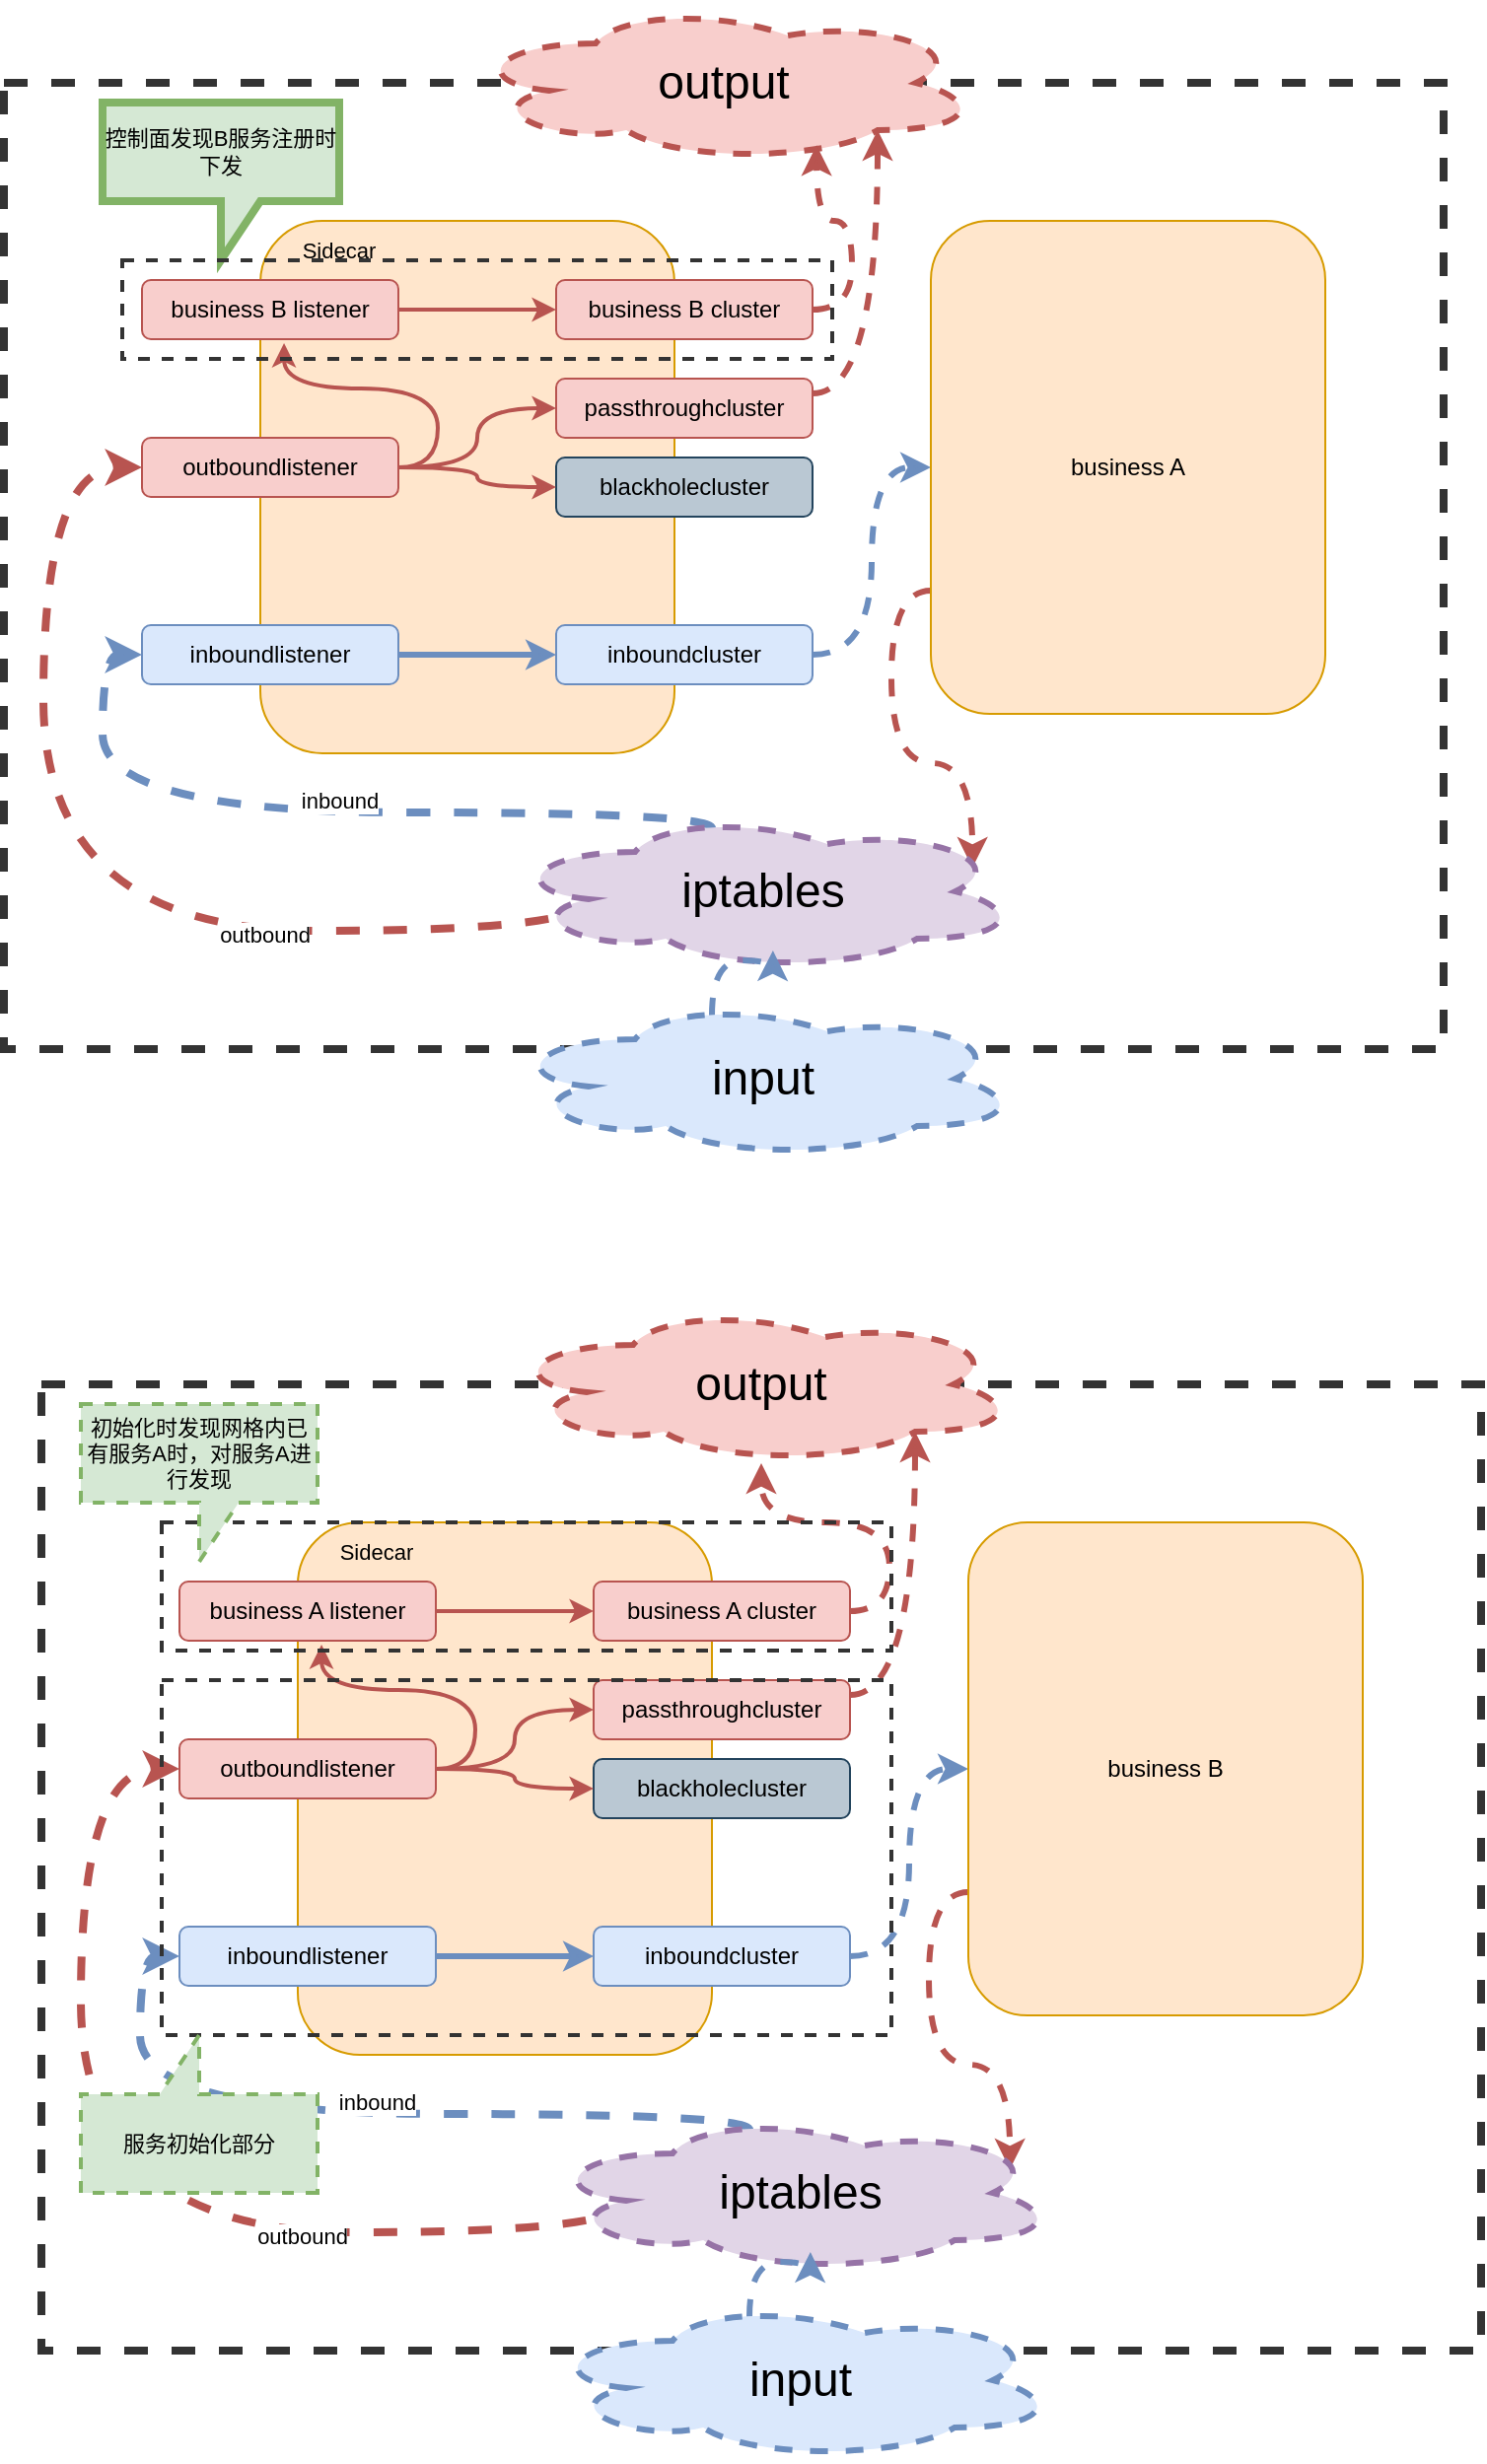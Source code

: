 <mxfile version="15.5.5" type="github">
  <diagram id="2kHhhC5C8ryi1PW7w4x3" name="第 1 页">
    <mxGraphModel dx="1351" dy="2045" grid="1" gridSize="10" guides="1" tooltips="1" connect="1" arrows="1" fold="1" page="1" pageScale="1" pageWidth="827" pageHeight="1169" math="0" shadow="0">
      <root>
        <mxCell id="0" />
        <mxCell id="1" parent="0" />
        <mxCell id="oY1Nen4sBYmkMd0QGpDK-23" value="" style="rounded=0;whiteSpace=wrap;html=1;dashed=1;strokeWidth=4;strokeColor=#333333;" parent="1" vertex="1">
          <mxGeometry x="30" y="40" width="730" height="490" as="geometry" />
        </mxCell>
        <mxCell id="oY1Nen4sBYmkMd0QGpDK-11" value="" style="rounded=1;whiteSpace=wrap;html=1;fillColor=#ffe6cc;strokeColor=#d79b00;" parent="1" vertex="1">
          <mxGeometry x="160" y="110" width="210" height="270" as="geometry" />
        </mxCell>
        <mxCell id="oY1Nen4sBYmkMd0QGpDK-12" value="blackholecluster" style="rounded=1;whiteSpace=wrap;html=1;fillColor=#bac8d3;strokeColor=#23445d;" parent="1" vertex="1">
          <mxGeometry x="310" y="230" width="130" height="30" as="geometry" />
        </mxCell>
        <mxCell id="oY1Nen4sBYmkMd0QGpDK-57" style="edgeStyle=orthogonalEdgeStyle;curved=1;orthogonalLoop=1;jettySize=auto;html=1;exitX=1;exitY=0.25;exitDx=0;exitDy=0;entryX=0.8;entryY=0.8;entryDx=0;entryDy=0;entryPerimeter=0;dashed=1;fontSize=11;strokeWidth=3;fillColor=#f8cecc;strokeColor=#b85450;" parent="1" source="oY1Nen4sBYmkMd0QGpDK-13" target="oY1Nen4sBYmkMd0QGpDK-55" edge="1">
          <mxGeometry relative="1" as="geometry" />
        </mxCell>
        <mxCell id="oY1Nen4sBYmkMd0QGpDK-13" value="passthroughcluster" style="rounded=1;whiteSpace=wrap;html=1;fillColor=#f8cecc;strokeColor=#b85450;" parent="1" vertex="1">
          <mxGeometry x="310" y="190" width="130" height="30" as="geometry" />
        </mxCell>
        <mxCell id="oY1Nen4sBYmkMd0QGpDK-14" style="edgeStyle=orthogonalEdgeStyle;orthogonalLoop=1;jettySize=auto;html=1;entryX=0;entryY=0.5;entryDx=0;entryDy=0;curved=1;fillColor=#dae8fc;strokeColor=#6c8ebf;strokeWidth=3;" parent="1" source="oY1Nen4sBYmkMd0QGpDK-15" target="oY1Nen4sBYmkMd0QGpDK-18" edge="1">
          <mxGeometry relative="1" as="geometry" />
        </mxCell>
        <mxCell id="oY1Nen4sBYmkMd0QGpDK-15" value="inboundlistener" style="rounded=1;whiteSpace=wrap;html=1;fillColor=#dae8fc;strokeColor=#6c8ebf;" parent="1" vertex="1">
          <mxGeometry x="100" y="315" width="130" height="30" as="geometry" />
        </mxCell>
        <mxCell id="oY1Nen4sBYmkMd0QGpDK-39" style="edgeStyle=orthogonalEdgeStyle;curved=1;orthogonalLoop=1;jettySize=auto;html=1;entryX=0;entryY=0.5;entryDx=0;entryDy=0;fillColor=#f8cecc;strokeColor=#b85450;strokeWidth=2;" parent="1" source="oY1Nen4sBYmkMd0QGpDK-16" target="oY1Nen4sBYmkMd0QGpDK-13" edge="1">
          <mxGeometry relative="1" as="geometry" />
        </mxCell>
        <mxCell id="oY1Nen4sBYmkMd0QGpDK-40" style="edgeStyle=orthogonalEdgeStyle;curved=1;orthogonalLoop=1;jettySize=auto;html=1;entryX=0;entryY=0.5;entryDx=0;entryDy=0;fillColor=#f8cecc;strokeColor=#b85450;strokeWidth=2;" parent="1" source="oY1Nen4sBYmkMd0QGpDK-16" target="oY1Nen4sBYmkMd0QGpDK-12" edge="1">
          <mxGeometry relative="1" as="geometry" />
        </mxCell>
        <mxCell id="42gZQ6lVNrVdXelR5NFE-3" style="edgeStyle=orthogonalEdgeStyle;curved=1;orthogonalLoop=1;jettySize=auto;html=1;exitX=1;exitY=0.5;exitDx=0;exitDy=0;entryX=0.554;entryY=1.067;entryDx=0;entryDy=0;entryPerimeter=0;fontSize=11;strokeWidth=2;fillColor=#f8cecc;strokeColor=#b85450;" edge="1" parent="1" source="oY1Nen4sBYmkMd0QGpDK-16" target="42gZQ6lVNrVdXelR5NFE-2">
          <mxGeometry relative="1" as="geometry" />
        </mxCell>
        <mxCell id="oY1Nen4sBYmkMd0QGpDK-16" value="outboundlistener" style="rounded=1;whiteSpace=wrap;html=1;fillColor=#f8cecc;strokeColor=#b85450;" parent="1" vertex="1">
          <mxGeometry x="100" y="220" width="130" height="30" as="geometry" />
        </mxCell>
        <mxCell id="oY1Nen4sBYmkMd0QGpDK-17" style="edgeStyle=orthogonalEdgeStyle;curved=1;orthogonalLoop=1;jettySize=auto;html=1;entryX=0;entryY=0.5;entryDx=0;entryDy=0;fillColor=#dae8fc;strokeColor=#6c8ebf;strokeWidth=3;dashed=1;" parent="1" source="oY1Nen4sBYmkMd0QGpDK-18" target="oY1Nen4sBYmkMd0QGpDK-19" edge="1">
          <mxGeometry relative="1" as="geometry" />
        </mxCell>
        <mxCell id="oY1Nen4sBYmkMd0QGpDK-18" value="inboundcluster" style="rounded=1;whiteSpace=wrap;html=1;fillColor=#dae8fc;strokeColor=#6c8ebf;" parent="1" vertex="1">
          <mxGeometry x="310" y="315" width="130" height="30" as="geometry" />
        </mxCell>
        <mxCell id="oY1Nen4sBYmkMd0QGpDK-53" style="edgeStyle=orthogonalEdgeStyle;curved=1;orthogonalLoop=1;jettySize=auto;html=1;exitX=0;exitY=0.75;exitDx=0;exitDy=0;entryX=0.908;entryY=0.35;entryDx=0;entryDy=0;entryPerimeter=0;dashed=1;fontSize=11;strokeWidth=3;fillColor=#f8cecc;strokeColor=#b85450;" parent="1" source="oY1Nen4sBYmkMd0QGpDK-19" target="oY1Nen4sBYmkMd0QGpDK-42" edge="1">
          <mxGeometry relative="1" as="geometry" />
        </mxCell>
        <mxCell id="oY1Nen4sBYmkMd0QGpDK-19" value="business A" style="rounded=1;whiteSpace=wrap;html=1;fillColor=#ffe6cc;strokeColor=#d79b00;" parent="1" vertex="1">
          <mxGeometry x="500" y="110" width="200" height="250" as="geometry" />
        </mxCell>
        <mxCell id="oY1Nen4sBYmkMd0QGpDK-45" style="edgeStyle=orthogonalEdgeStyle;curved=1;orthogonalLoop=1;jettySize=auto;html=1;exitX=0.4;exitY=0.1;exitDx=0;exitDy=0;exitPerimeter=0;entryX=0;entryY=0.5;entryDx=0;entryDy=0;fontSize=11;fillColor=#dae8fc;strokeColor=#6c8ebf;dashed=1;strokeWidth=4;" parent="1" source="oY1Nen4sBYmkMd0QGpDK-42" target="oY1Nen4sBYmkMd0QGpDK-15" edge="1">
          <mxGeometry relative="1" as="geometry">
            <Array as="points">
              <mxPoint x="389" y="410" />
              <mxPoint x="80" y="410" />
              <mxPoint x="80" y="330" />
            </Array>
          </mxGeometry>
        </mxCell>
        <mxCell id="oY1Nen4sBYmkMd0QGpDK-46" value="inbound" style="edgeLabel;html=1;align=center;verticalAlign=middle;resizable=0;points=[];fontSize=11;" parent="oY1Nen4sBYmkMd0QGpDK-45" vertex="1" connectable="0">
          <mxGeometry x="-0.055" y="-6" relative="1" as="geometry">
            <mxPoint as="offset" />
          </mxGeometry>
        </mxCell>
        <mxCell id="oY1Nen4sBYmkMd0QGpDK-47" style="edgeStyle=orthogonalEdgeStyle;curved=1;orthogonalLoop=1;jettySize=auto;html=1;exitX=0.16;exitY=0.55;exitDx=0;exitDy=0;exitPerimeter=0;entryX=0;entryY=0.5;entryDx=0;entryDy=0;fontSize=11;fillColor=#f8cecc;strokeColor=#b85450;dashed=1;strokeWidth=4;" parent="1" source="oY1Nen4sBYmkMd0QGpDK-42" target="oY1Nen4sBYmkMd0QGpDK-16" edge="1">
          <mxGeometry relative="1" as="geometry">
            <Array as="points">
              <mxPoint x="327" y="470" />
              <mxPoint x="50" y="470" />
              <mxPoint x="50" y="235" />
            </Array>
          </mxGeometry>
        </mxCell>
        <mxCell id="oY1Nen4sBYmkMd0QGpDK-48" value="outbound" style="edgeLabel;html=1;align=center;verticalAlign=middle;resizable=0;points=[];fontSize=11;" parent="oY1Nen4sBYmkMd0QGpDK-47" vertex="1" connectable="0">
          <mxGeometry x="-0.375" y="2" relative="1" as="geometry">
            <mxPoint as="offset" />
          </mxGeometry>
        </mxCell>
        <mxCell id="oY1Nen4sBYmkMd0QGpDK-42" value="&lt;font style=&quot;font-size: 24px&quot;&gt;iptables&lt;/font&gt;" style="ellipse;shape=cloud;whiteSpace=wrap;html=1;dashed=1;strokeWidth=3;fillColor=#e1d5e7;strokeColor=#9673a6;" parent="1" vertex="1">
          <mxGeometry x="285" y="410" width="260" height="80" as="geometry" />
        </mxCell>
        <mxCell id="oY1Nen4sBYmkMd0QGpDK-49" value="Sidecar" style="text;html=1;strokeColor=none;fillColor=none;align=center;verticalAlign=middle;whiteSpace=wrap;rounded=0;dashed=1;fontSize=11;" parent="1" vertex="1">
          <mxGeometry x="170" y="110" width="60" height="30" as="geometry" />
        </mxCell>
        <mxCell id="oY1Nen4sBYmkMd0QGpDK-55" value="&lt;font style=&quot;font-size: 24px&quot;&gt;output&lt;/font&gt;" style="ellipse;shape=cloud;whiteSpace=wrap;html=1;dashed=1;strokeWidth=3;fillColor=#f8cecc;strokeColor=#b85450;" parent="1" vertex="1">
          <mxGeometry x="265" width="260" height="80" as="geometry" />
        </mxCell>
        <mxCell id="oY1Nen4sBYmkMd0QGpDK-59" style="edgeStyle=orthogonalEdgeStyle;curved=1;orthogonalLoop=1;jettySize=auto;html=1;exitX=0.4;exitY=0.1;exitDx=0;exitDy=0;exitPerimeter=0;entryX=0.519;entryY=0.875;entryDx=0;entryDy=0;entryPerimeter=0;dashed=1;fontSize=11;strokeWidth=3;fillColor=#dae8fc;strokeColor=#6c8ebf;" parent="1" source="oY1Nen4sBYmkMd0QGpDK-58" target="oY1Nen4sBYmkMd0QGpDK-42" edge="1">
          <mxGeometry relative="1" as="geometry" />
        </mxCell>
        <mxCell id="oY1Nen4sBYmkMd0QGpDK-58" value="&lt;span style=&quot;font-size: 24px&quot;&gt;input&lt;/span&gt;" style="ellipse;shape=cloud;whiteSpace=wrap;html=1;dashed=1;strokeWidth=3;fillColor=#dae8fc;strokeColor=#6c8ebf;" parent="1" vertex="1">
          <mxGeometry x="285" y="505" width="260" height="80" as="geometry" />
        </mxCell>
        <mxCell id="42gZQ6lVNrVdXelR5NFE-60" style="edgeStyle=orthogonalEdgeStyle;curved=1;orthogonalLoop=1;jettySize=auto;html=1;exitX=1;exitY=0.5;exitDx=0;exitDy=0;entryX=0.681;entryY=0.896;entryDx=0;entryDy=0;entryPerimeter=0;fontSize=11;strokeWidth=3;dashed=1;fillColor=#f8cecc;strokeColor=#b85450;" edge="1" parent="1" source="42gZQ6lVNrVdXelR5NFE-1" target="oY1Nen4sBYmkMd0QGpDK-55">
          <mxGeometry relative="1" as="geometry" />
        </mxCell>
        <mxCell id="42gZQ6lVNrVdXelR5NFE-1" value="business B cluster" style="rounded=1;whiteSpace=wrap;html=1;fillColor=#f8cecc;strokeColor=#b85450;" vertex="1" parent="1">
          <mxGeometry x="310" y="140" width="130" height="30" as="geometry" />
        </mxCell>
        <mxCell id="42gZQ6lVNrVdXelR5NFE-4" style="edgeStyle=orthogonalEdgeStyle;curved=1;orthogonalLoop=1;jettySize=auto;html=1;exitX=1;exitY=0.5;exitDx=0;exitDy=0;entryX=0;entryY=0.5;entryDx=0;entryDy=0;fontSize=11;strokeWidth=2;fillColor=#f8cecc;strokeColor=#b85450;" edge="1" parent="1" source="42gZQ6lVNrVdXelR5NFE-2" target="42gZQ6lVNrVdXelR5NFE-1">
          <mxGeometry relative="1" as="geometry" />
        </mxCell>
        <mxCell id="42gZQ6lVNrVdXelR5NFE-2" value="business B listener" style="rounded=1;whiteSpace=wrap;html=1;fillColor=#f8cecc;strokeColor=#b85450;" vertex="1" parent="1">
          <mxGeometry x="100" y="140" width="130" height="30" as="geometry" />
        </mxCell>
        <mxCell id="42gZQ6lVNrVdXelR5NFE-31" value="" style="rounded=0;whiteSpace=wrap;html=1;dashed=1;strokeWidth=4;strokeColor=#333333;" vertex="1" parent="1">
          <mxGeometry x="49" y="700" width="730" height="490" as="geometry" />
        </mxCell>
        <mxCell id="42gZQ6lVNrVdXelR5NFE-32" value="" style="rounded=1;whiteSpace=wrap;html=1;fillColor=#ffe6cc;strokeColor=#d79b00;" vertex="1" parent="1">
          <mxGeometry x="179" y="770" width="210" height="270" as="geometry" />
        </mxCell>
        <mxCell id="42gZQ6lVNrVdXelR5NFE-33" value="blackholecluster" style="rounded=1;whiteSpace=wrap;html=1;fillColor=#bac8d3;strokeColor=#23445d;" vertex="1" parent="1">
          <mxGeometry x="329" y="890" width="130" height="30" as="geometry" />
        </mxCell>
        <mxCell id="42gZQ6lVNrVdXelR5NFE-34" style="edgeStyle=orthogonalEdgeStyle;curved=1;orthogonalLoop=1;jettySize=auto;html=1;exitX=1;exitY=0.25;exitDx=0;exitDy=0;entryX=0.8;entryY=0.8;entryDx=0;entryDy=0;entryPerimeter=0;dashed=1;fontSize=11;strokeWidth=3;fillColor=#f8cecc;strokeColor=#b85450;" edge="1" parent="1" source="42gZQ6lVNrVdXelR5NFE-35" target="42gZQ6lVNrVdXelR5NFE-52">
          <mxGeometry relative="1" as="geometry" />
        </mxCell>
        <mxCell id="42gZQ6lVNrVdXelR5NFE-35" value="passthroughcluster" style="rounded=1;whiteSpace=wrap;html=1;fillColor=#f8cecc;strokeColor=#b85450;" vertex="1" parent="1">
          <mxGeometry x="329" y="850" width="130" height="30" as="geometry" />
        </mxCell>
        <mxCell id="42gZQ6lVNrVdXelR5NFE-36" style="edgeStyle=orthogonalEdgeStyle;orthogonalLoop=1;jettySize=auto;html=1;entryX=0;entryY=0.5;entryDx=0;entryDy=0;curved=1;fillColor=#dae8fc;strokeColor=#6c8ebf;strokeWidth=3;" edge="1" parent="1" source="42gZQ6lVNrVdXelR5NFE-37" target="42gZQ6lVNrVdXelR5NFE-43">
          <mxGeometry relative="1" as="geometry" />
        </mxCell>
        <mxCell id="42gZQ6lVNrVdXelR5NFE-37" value="inboundlistener" style="rounded=1;whiteSpace=wrap;html=1;fillColor=#dae8fc;strokeColor=#6c8ebf;" vertex="1" parent="1">
          <mxGeometry x="119" y="975" width="130" height="30" as="geometry" />
        </mxCell>
        <mxCell id="42gZQ6lVNrVdXelR5NFE-38" style="edgeStyle=orthogonalEdgeStyle;curved=1;orthogonalLoop=1;jettySize=auto;html=1;entryX=0;entryY=0.5;entryDx=0;entryDy=0;fillColor=#f8cecc;strokeColor=#b85450;strokeWidth=2;" edge="1" parent="1" source="42gZQ6lVNrVdXelR5NFE-41" target="42gZQ6lVNrVdXelR5NFE-35">
          <mxGeometry relative="1" as="geometry" />
        </mxCell>
        <mxCell id="42gZQ6lVNrVdXelR5NFE-39" style="edgeStyle=orthogonalEdgeStyle;curved=1;orthogonalLoop=1;jettySize=auto;html=1;entryX=0;entryY=0.5;entryDx=0;entryDy=0;fillColor=#f8cecc;strokeColor=#b85450;strokeWidth=2;" edge="1" parent="1" source="42gZQ6lVNrVdXelR5NFE-41" target="42gZQ6lVNrVdXelR5NFE-33">
          <mxGeometry relative="1" as="geometry" />
        </mxCell>
        <mxCell id="42gZQ6lVNrVdXelR5NFE-40" style="edgeStyle=orthogonalEdgeStyle;curved=1;orthogonalLoop=1;jettySize=auto;html=1;exitX=1;exitY=0.5;exitDx=0;exitDy=0;entryX=0.554;entryY=1.067;entryDx=0;entryDy=0;entryPerimeter=0;fontSize=11;strokeWidth=2;fillColor=#f8cecc;strokeColor=#b85450;" edge="1" parent="1" source="42gZQ6lVNrVdXelR5NFE-41" target="42gZQ6lVNrVdXelR5NFE-57">
          <mxGeometry relative="1" as="geometry" />
        </mxCell>
        <mxCell id="42gZQ6lVNrVdXelR5NFE-41" value="outboundlistener" style="rounded=1;whiteSpace=wrap;html=1;fillColor=#f8cecc;strokeColor=#b85450;" vertex="1" parent="1">
          <mxGeometry x="119" y="880" width="130" height="30" as="geometry" />
        </mxCell>
        <mxCell id="42gZQ6lVNrVdXelR5NFE-42" style="edgeStyle=orthogonalEdgeStyle;curved=1;orthogonalLoop=1;jettySize=auto;html=1;entryX=0;entryY=0.5;entryDx=0;entryDy=0;fillColor=#dae8fc;strokeColor=#6c8ebf;strokeWidth=3;dashed=1;" edge="1" parent="1" source="42gZQ6lVNrVdXelR5NFE-43" target="42gZQ6lVNrVdXelR5NFE-45">
          <mxGeometry relative="1" as="geometry" />
        </mxCell>
        <mxCell id="42gZQ6lVNrVdXelR5NFE-43" value="inboundcluster" style="rounded=1;whiteSpace=wrap;html=1;fillColor=#dae8fc;strokeColor=#6c8ebf;" vertex="1" parent="1">
          <mxGeometry x="329" y="975" width="130" height="30" as="geometry" />
        </mxCell>
        <mxCell id="42gZQ6lVNrVdXelR5NFE-44" style="edgeStyle=orthogonalEdgeStyle;curved=1;orthogonalLoop=1;jettySize=auto;html=1;exitX=0;exitY=0.75;exitDx=0;exitDy=0;entryX=0.908;entryY=0.35;entryDx=0;entryDy=0;entryPerimeter=0;dashed=1;fontSize=11;strokeWidth=3;fillColor=#f8cecc;strokeColor=#b85450;" edge="1" parent="1" source="42gZQ6lVNrVdXelR5NFE-45" target="42gZQ6lVNrVdXelR5NFE-50">
          <mxGeometry relative="1" as="geometry" />
        </mxCell>
        <mxCell id="42gZQ6lVNrVdXelR5NFE-45" value="business B" style="rounded=1;whiteSpace=wrap;html=1;fillColor=#ffe6cc;strokeColor=#d79b00;" vertex="1" parent="1">
          <mxGeometry x="519" y="770" width="200" height="250" as="geometry" />
        </mxCell>
        <mxCell id="42gZQ6lVNrVdXelR5NFE-46" style="edgeStyle=orthogonalEdgeStyle;curved=1;orthogonalLoop=1;jettySize=auto;html=1;exitX=0.4;exitY=0.1;exitDx=0;exitDy=0;exitPerimeter=0;entryX=0;entryY=0.5;entryDx=0;entryDy=0;fontSize=11;fillColor=#dae8fc;strokeColor=#6c8ebf;dashed=1;strokeWidth=4;" edge="1" parent="1" source="42gZQ6lVNrVdXelR5NFE-50" target="42gZQ6lVNrVdXelR5NFE-37">
          <mxGeometry relative="1" as="geometry">
            <Array as="points">
              <mxPoint x="408" y="1070" />
              <mxPoint x="99" y="1070" />
              <mxPoint x="99" y="990" />
            </Array>
          </mxGeometry>
        </mxCell>
        <mxCell id="42gZQ6lVNrVdXelR5NFE-47" value="inbound" style="edgeLabel;html=1;align=center;verticalAlign=middle;resizable=0;points=[];fontSize=11;" vertex="1" connectable="0" parent="42gZQ6lVNrVdXelR5NFE-46">
          <mxGeometry x="-0.055" y="-6" relative="1" as="geometry">
            <mxPoint as="offset" />
          </mxGeometry>
        </mxCell>
        <mxCell id="42gZQ6lVNrVdXelR5NFE-48" style="edgeStyle=orthogonalEdgeStyle;curved=1;orthogonalLoop=1;jettySize=auto;html=1;exitX=0.16;exitY=0.55;exitDx=0;exitDy=0;exitPerimeter=0;entryX=0;entryY=0.5;entryDx=0;entryDy=0;fontSize=11;fillColor=#f8cecc;strokeColor=#b85450;dashed=1;strokeWidth=4;" edge="1" parent="1" source="42gZQ6lVNrVdXelR5NFE-50" target="42gZQ6lVNrVdXelR5NFE-41">
          <mxGeometry relative="1" as="geometry">
            <Array as="points">
              <mxPoint x="346" y="1130" />
              <mxPoint x="69" y="1130" />
              <mxPoint x="69" y="895" />
            </Array>
          </mxGeometry>
        </mxCell>
        <mxCell id="42gZQ6lVNrVdXelR5NFE-49" value="outbound" style="edgeLabel;html=1;align=center;verticalAlign=middle;resizable=0;points=[];fontSize=11;" vertex="1" connectable="0" parent="42gZQ6lVNrVdXelR5NFE-48">
          <mxGeometry x="-0.375" y="2" relative="1" as="geometry">
            <mxPoint as="offset" />
          </mxGeometry>
        </mxCell>
        <mxCell id="42gZQ6lVNrVdXelR5NFE-50" value="&lt;font style=&quot;font-size: 24px&quot;&gt;iptables&lt;/font&gt;" style="ellipse;shape=cloud;whiteSpace=wrap;html=1;dashed=1;strokeWidth=3;fillColor=#e1d5e7;strokeColor=#9673a6;" vertex="1" parent="1">
          <mxGeometry x="304" y="1070" width="260" height="80" as="geometry" />
        </mxCell>
        <mxCell id="42gZQ6lVNrVdXelR5NFE-51" value="Sidecar" style="text;html=1;strokeColor=none;fillColor=none;align=center;verticalAlign=middle;whiteSpace=wrap;rounded=0;dashed=1;fontSize=11;" vertex="1" parent="1">
          <mxGeometry x="189" y="770" width="60" height="30" as="geometry" />
        </mxCell>
        <mxCell id="42gZQ6lVNrVdXelR5NFE-52" value="&lt;font style=&quot;font-size: 24px&quot;&gt;output&lt;/font&gt;" style="ellipse;shape=cloud;whiteSpace=wrap;html=1;dashed=1;strokeWidth=3;fillColor=#f8cecc;strokeColor=#b85450;" vertex="1" parent="1">
          <mxGeometry x="284" y="660" width="260" height="80" as="geometry" />
        </mxCell>
        <mxCell id="42gZQ6lVNrVdXelR5NFE-53" style="edgeStyle=orthogonalEdgeStyle;curved=1;orthogonalLoop=1;jettySize=auto;html=1;exitX=0.4;exitY=0.1;exitDx=0;exitDy=0;exitPerimeter=0;entryX=0.519;entryY=0.875;entryDx=0;entryDy=0;entryPerimeter=0;dashed=1;fontSize=11;strokeWidth=3;fillColor=#dae8fc;strokeColor=#6c8ebf;" edge="1" parent="1" source="42gZQ6lVNrVdXelR5NFE-54" target="42gZQ6lVNrVdXelR5NFE-50">
          <mxGeometry relative="1" as="geometry" />
        </mxCell>
        <mxCell id="42gZQ6lVNrVdXelR5NFE-54" value="&lt;span style=&quot;font-size: 24px&quot;&gt;input&lt;/span&gt;" style="ellipse;shape=cloud;whiteSpace=wrap;html=1;dashed=1;strokeWidth=3;fillColor=#dae8fc;strokeColor=#6c8ebf;" vertex="1" parent="1">
          <mxGeometry x="304" y="1165" width="260" height="80" as="geometry" />
        </mxCell>
        <mxCell id="42gZQ6lVNrVdXelR5NFE-61" style="edgeStyle=orthogonalEdgeStyle;curved=1;orthogonalLoop=1;jettySize=auto;html=1;exitX=1;exitY=0.5;exitDx=0;exitDy=0;dashed=1;fontSize=11;strokeWidth=3;fillColor=#f8cecc;strokeColor=#b85450;" edge="1" parent="1" source="42gZQ6lVNrVdXelR5NFE-55" target="42gZQ6lVNrVdXelR5NFE-52">
          <mxGeometry relative="1" as="geometry" />
        </mxCell>
        <mxCell id="42gZQ6lVNrVdXelR5NFE-55" value="business A cluster" style="rounded=1;whiteSpace=wrap;html=1;fillColor=#f8cecc;strokeColor=#b85450;" vertex="1" parent="1">
          <mxGeometry x="329" y="800" width="130" height="30" as="geometry" />
        </mxCell>
        <mxCell id="42gZQ6lVNrVdXelR5NFE-56" style="edgeStyle=orthogonalEdgeStyle;curved=1;orthogonalLoop=1;jettySize=auto;html=1;exitX=1;exitY=0.5;exitDx=0;exitDy=0;entryX=0;entryY=0.5;entryDx=0;entryDy=0;fontSize=11;strokeWidth=2;fillColor=#f8cecc;strokeColor=#b85450;" edge="1" parent="1" source="42gZQ6lVNrVdXelR5NFE-57" target="42gZQ6lVNrVdXelR5NFE-55">
          <mxGeometry relative="1" as="geometry" />
        </mxCell>
        <mxCell id="42gZQ6lVNrVdXelR5NFE-57" value="business A listener" style="rounded=1;whiteSpace=wrap;html=1;fillColor=#f8cecc;strokeColor=#b85450;" vertex="1" parent="1">
          <mxGeometry x="119" y="800" width="130" height="30" as="geometry" />
        </mxCell>
        <mxCell id="42gZQ6lVNrVdXelR5NFE-58" value="控制面发现B服务注册时下发" style="shape=callout;whiteSpace=wrap;html=1;perimeter=calloutPerimeter;fontSize=11;strokeColor=#82b366;strokeWidth=4;fillColor=#d5e8d4;" vertex="1" parent="1">
          <mxGeometry x="80" y="50" width="120" height="80" as="geometry" />
        </mxCell>
        <mxCell id="42gZQ6lVNrVdXelR5NFE-59" value="" style="rounded=0;whiteSpace=wrap;html=1;fontSize=11;strokeColor=#333333;strokeWidth=2;fillColor=none;dashed=1;" vertex="1" parent="1">
          <mxGeometry x="90" y="130" width="360" height="50" as="geometry" />
        </mxCell>
        <mxCell id="42gZQ6lVNrVdXelR5NFE-62" value="" style="rounded=0;whiteSpace=wrap;html=1;dashed=1;fontSize=11;strokeColor=#333333;strokeWidth=2;fillColor=none;" vertex="1" parent="1">
          <mxGeometry x="110" y="850" width="370" height="180" as="geometry" />
        </mxCell>
        <mxCell id="42gZQ6lVNrVdXelR5NFE-63" value="服务初始化部分" style="shape=callout;whiteSpace=wrap;html=1;perimeter=calloutPerimeter;dashed=1;fontSize=11;strokeColor=#82b366;strokeWidth=2;fillColor=#d5e8d4;direction=west;" vertex="1" parent="1">
          <mxGeometry x="69" y="1030" width="120" height="80" as="geometry" />
        </mxCell>
        <mxCell id="42gZQ6lVNrVdXelR5NFE-64" value="" style="rounded=0;whiteSpace=wrap;html=1;dashed=1;fontSize=11;strokeColor=#333333;strokeWidth=2;fillColor=none;" vertex="1" parent="1">
          <mxGeometry x="110" y="770" width="370" height="65" as="geometry" />
        </mxCell>
        <mxCell id="42gZQ6lVNrVdXelR5NFE-65" value="初始化时发现网格内已有服务A时，对服务A进行发现" style="shape=callout;whiteSpace=wrap;html=1;perimeter=calloutPerimeter;dashed=1;fontSize=11;strokeColor=#82b366;strokeWidth=2;fillColor=#d5e8d4;" vertex="1" parent="1">
          <mxGeometry x="69" y="710" width="120" height="80" as="geometry" />
        </mxCell>
      </root>
    </mxGraphModel>
  </diagram>
</mxfile>
